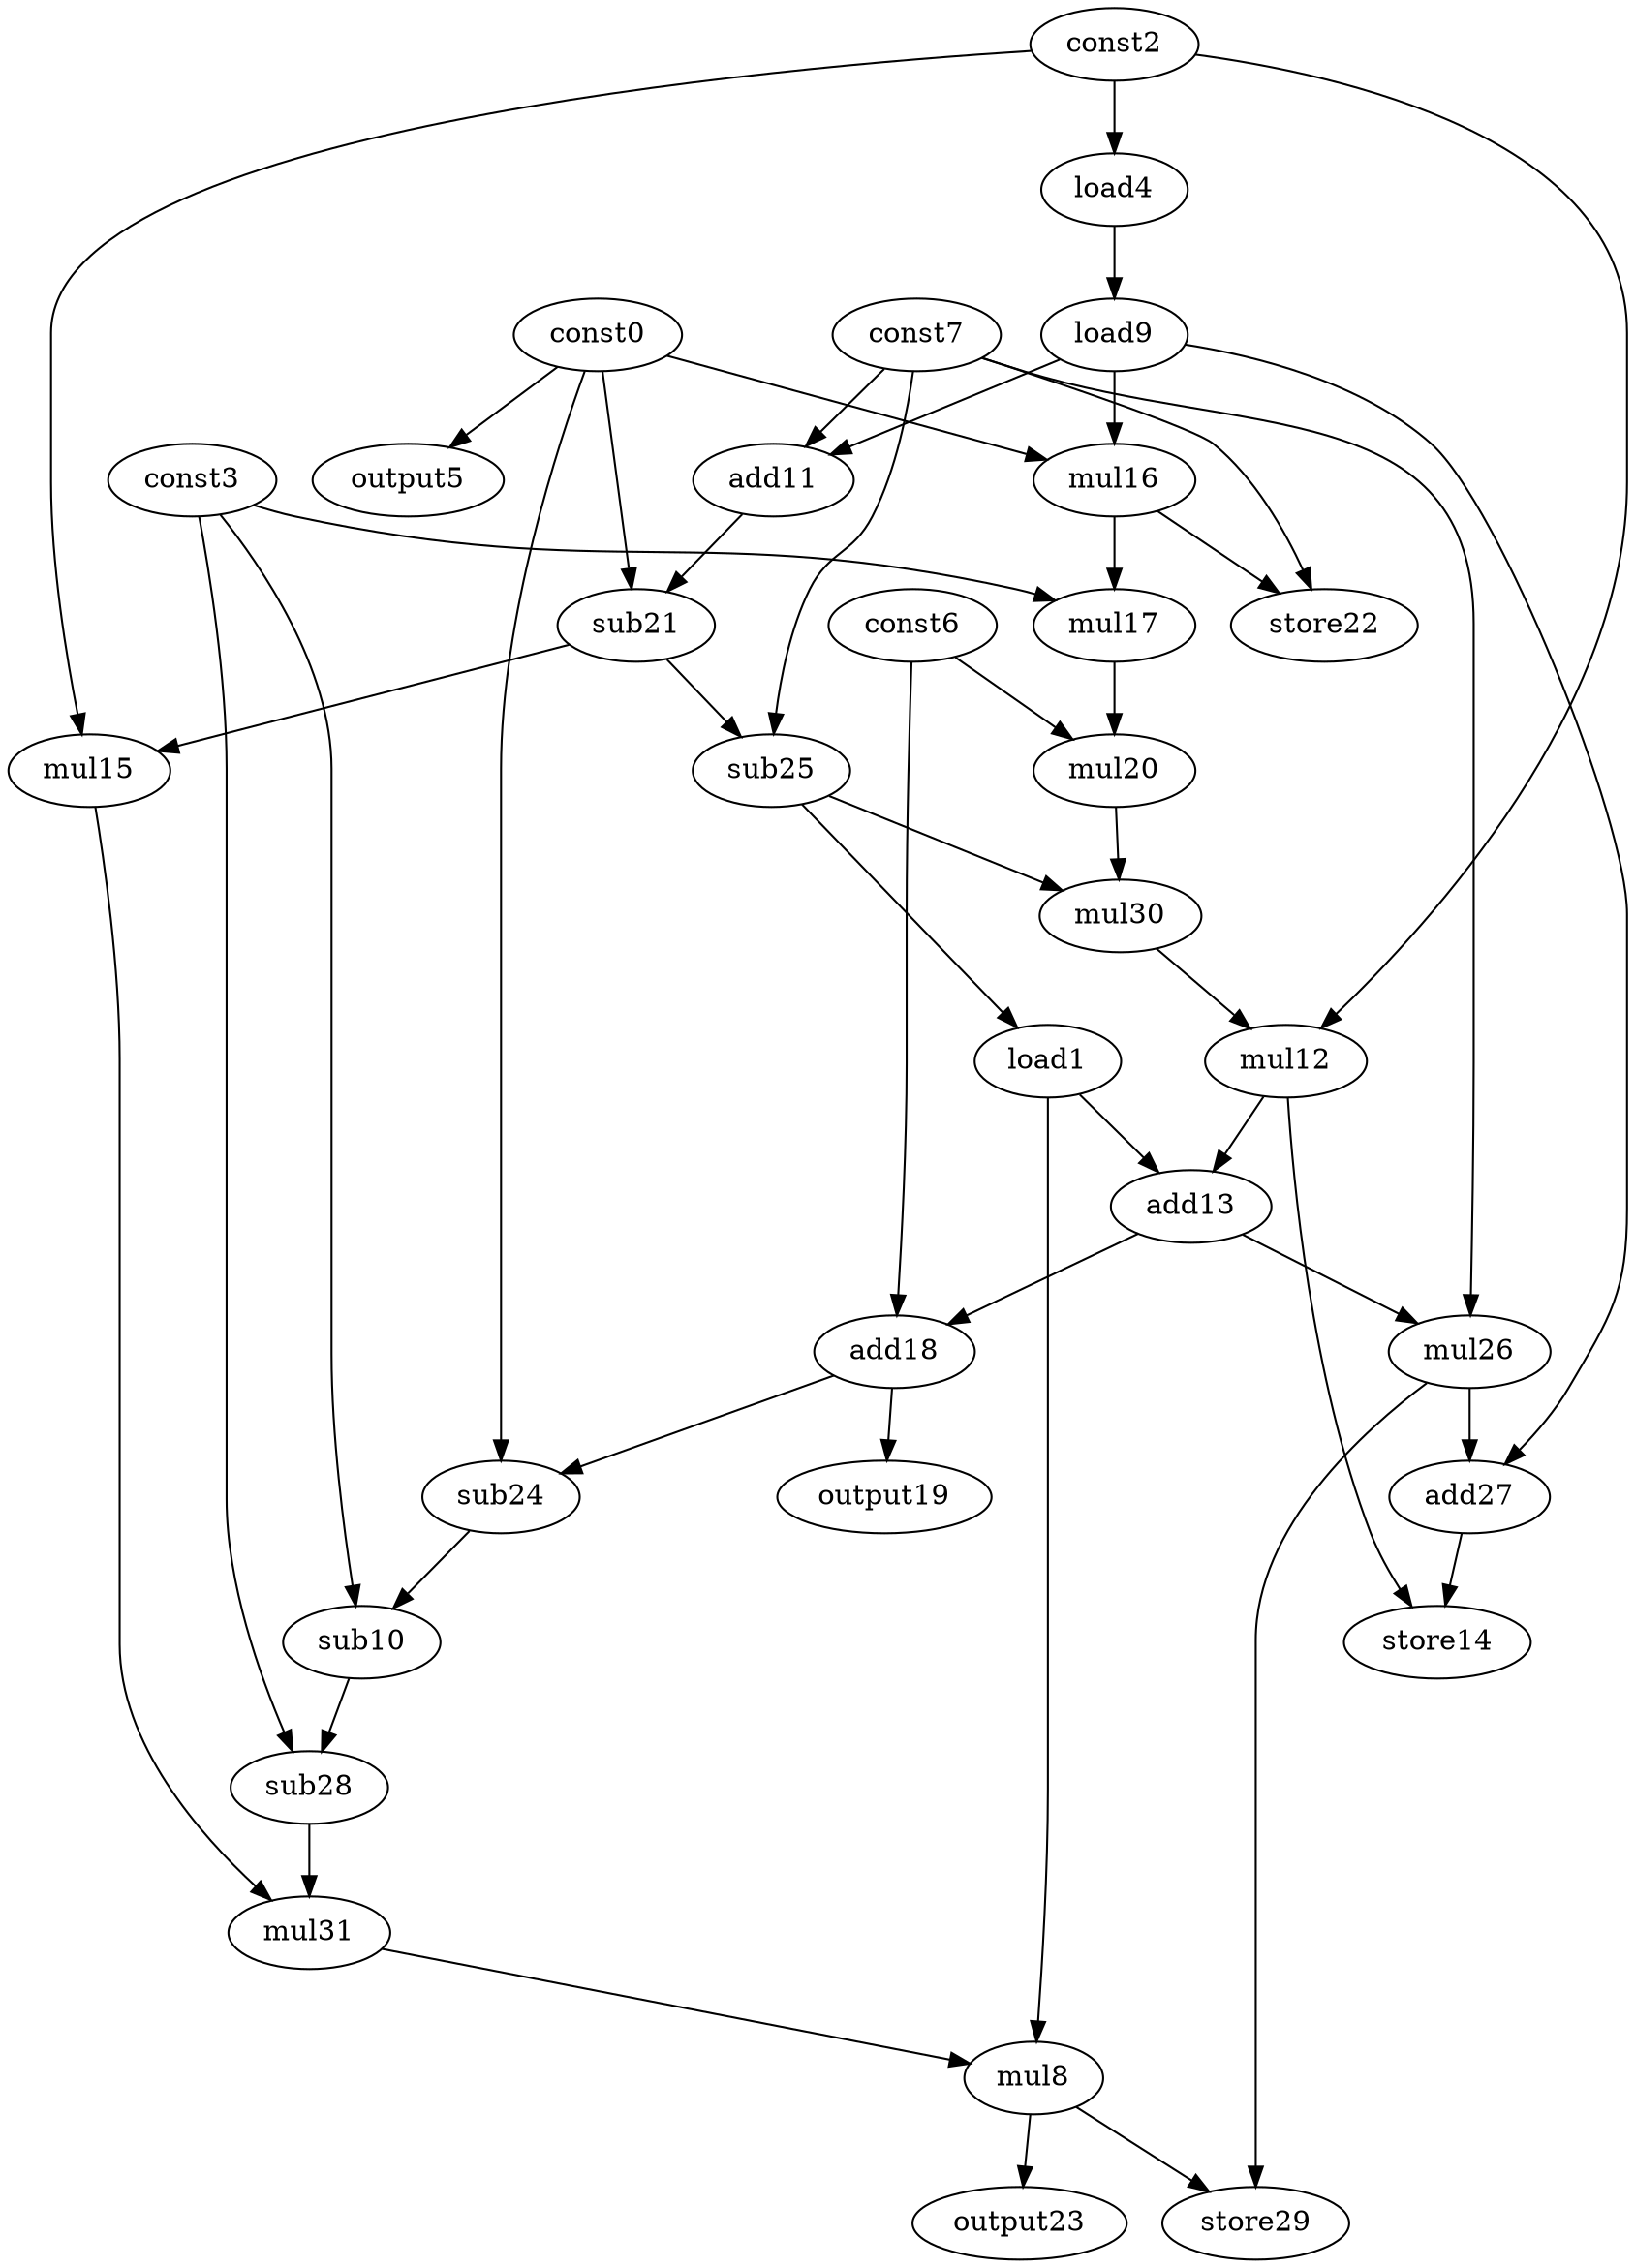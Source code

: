digraph G { 
const0[opcode=const]; 
load1[opcode=load]; 
const2[opcode=const]; 
const3[opcode=const]; 
load4[opcode=load]; 
output5[opcode=output]; 
const6[opcode=const]; 
const7[opcode=const]; 
mul8[opcode=mul]; 
load9[opcode=load]; 
sub10[opcode=sub]; 
add11[opcode=add]; 
mul12[opcode=mul]; 
add13[opcode=add]; 
store14[opcode=store]; 
mul15[opcode=mul]; 
mul16[opcode=mul]; 
mul17[opcode=mul]; 
add18[opcode=add]; 
output19[opcode=output]; 
mul20[opcode=mul]; 
sub21[opcode=sub]; 
store22[opcode=store]; 
output23[opcode=output]; 
sub24[opcode=sub]; 
sub25[opcode=sub]; 
mul26[opcode=mul]; 
add27[opcode=add]; 
sub28[opcode=sub]; 
store29[opcode=store]; 
mul30[opcode=mul]; 
mul31[opcode=mul]; 
const2->load4[operand=0];
const0->output5[operand=0];
load4->load9[operand=0];
load9->add11[operand=0];
const7->add11[operand=1];
const0->mul16[operand=0];
load9->mul16[operand=1];
mul16->mul17[operand=0];
const3->mul17[operand=1];
const0->sub21[operand=0];
add11->sub21[operand=1];
mul16->store22[operand=0];
const7->store22[operand=1];
const2->mul15[operand=0];
sub21->mul15[operand=1];
mul17->mul20[operand=0];
const6->mul20[operand=1];
sub21->sub25[operand=0];
const7->sub25[operand=1];
sub25->load1[operand=0];
sub25->mul30[operand=0];
mul20->mul30[operand=1];
const2->mul12[operand=0];
mul30->mul12[operand=1];
load1->add13[operand=0];
mul12->add13[operand=1];
add13->add18[operand=0];
const6->add18[operand=1];
add13->mul26[operand=0];
const7->mul26[operand=1];
add18->output19[operand=0];
const0->sub24[operand=0];
add18->sub24[operand=1];
load9->add27[operand=0];
mul26->add27[operand=1];
sub24->sub10[operand=0];
const3->sub10[operand=1];
add27->store14[operand=0];
mul12->store14[operand=1];
sub10->sub28[operand=0];
const3->sub28[operand=1];
sub28->mul31[operand=0];
mul15->mul31[operand=1];
load1->mul8[operand=0];
mul31->mul8[operand=1];
mul8->output23[operand=0];
mul8->store29[operand=0];
mul26->store29[operand=1];
}
